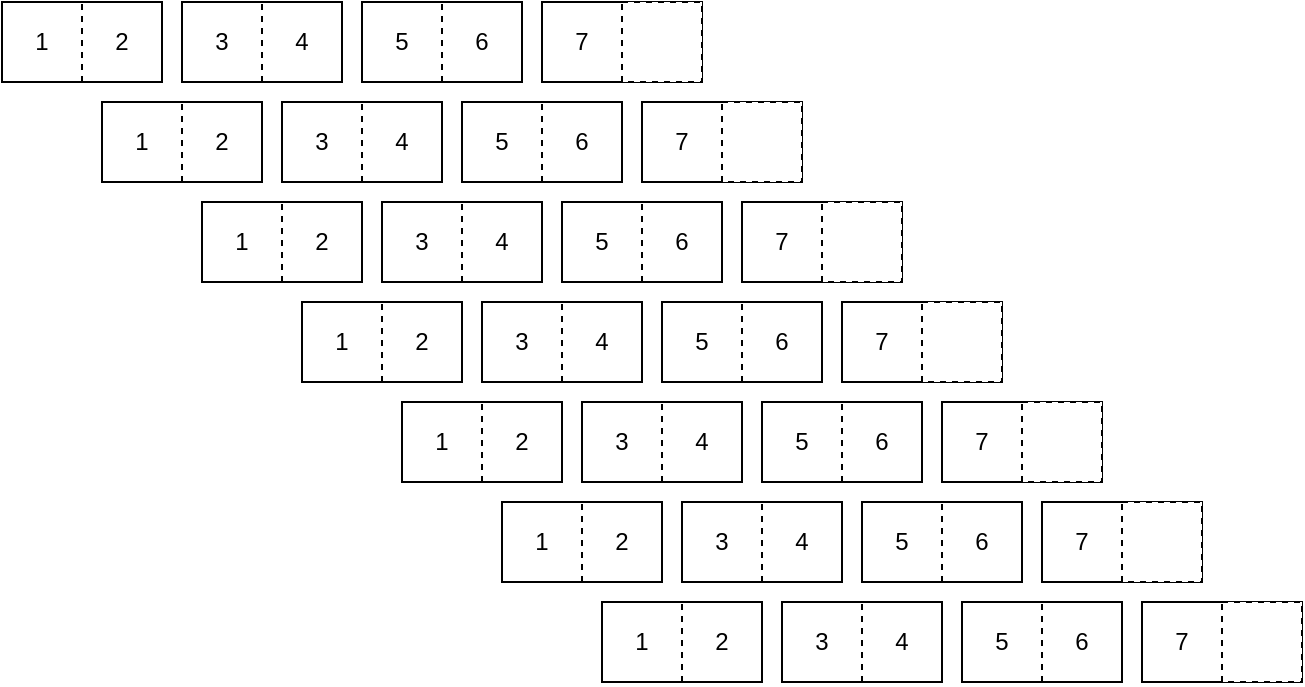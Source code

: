 <mxfile version="24.7.8">
  <diagram name="Strona-1" id="Xl9JMCwNvS2fO5U7rrJG">
    <mxGraphModel dx="1185" dy="639" grid="1" gridSize="10" guides="1" tooltips="1" connect="1" arrows="1" fold="1" page="1" pageScale="1" pageWidth="827" pageHeight="1169" math="0" shadow="0">
      <root>
        <mxCell id="0" />
        <mxCell id="1" parent="0" />
        <mxCell id="6Tp1pISN4fMK60HC6Saa-275" value="" style="group" parent="1" vertex="1" connectable="0">
          <mxGeometry x="120" y="80" width="350" height="40" as="geometry" />
        </mxCell>
        <mxCell id="6Tp1pISN4fMK60HC6Saa-3" value="" style="group" parent="6Tp1pISN4fMK60HC6Saa-275" vertex="1" connectable="0">
          <mxGeometry width="80" height="40" as="geometry" />
        </mxCell>
        <mxCell id="6Tp1pISN4fMK60HC6Saa-1" value="" style="rounded=0;whiteSpace=wrap;html=1;" parent="6Tp1pISN4fMK60HC6Saa-3" vertex="1">
          <mxGeometry width="80" height="40" as="geometry" />
        </mxCell>
        <mxCell id="6Tp1pISN4fMK60HC6Saa-2" value="" style="endArrow=none;dashed=1;html=1;rounded=0;exitX=0.5;exitY=1;exitDx=0;exitDy=0;" parent="6Tp1pISN4fMK60HC6Saa-3" source="6Tp1pISN4fMK60HC6Saa-1" edge="1">
          <mxGeometry width="50" height="50" relative="1" as="geometry">
            <mxPoint x="50" y="45" as="sourcePoint" />
            <mxPoint x="40" as="targetPoint" />
          </mxGeometry>
        </mxCell>
        <mxCell id="6Tp1pISN4fMK60HC6Saa-4" value="1" style="text;strokeColor=none;align=center;fillColor=none;html=1;verticalAlign=middle;whiteSpace=wrap;rounded=0;" parent="6Tp1pISN4fMK60HC6Saa-3" vertex="1">
          <mxGeometry width="40" height="40" as="geometry" />
        </mxCell>
        <mxCell id="6Tp1pISN4fMK60HC6Saa-9" value="2" style="text;strokeColor=none;align=center;fillColor=none;html=1;verticalAlign=middle;whiteSpace=wrap;rounded=0;" parent="6Tp1pISN4fMK60HC6Saa-3" vertex="1">
          <mxGeometry x="40" width="40" height="40" as="geometry" />
        </mxCell>
        <mxCell id="6Tp1pISN4fMK60HC6Saa-10" value="" style="group" parent="6Tp1pISN4fMK60HC6Saa-275" vertex="1" connectable="0">
          <mxGeometry x="90" width="80" height="40" as="geometry" />
        </mxCell>
        <mxCell id="6Tp1pISN4fMK60HC6Saa-11" value="" style="rounded=0;whiteSpace=wrap;html=1;" parent="6Tp1pISN4fMK60HC6Saa-10" vertex="1">
          <mxGeometry width="80" height="40" as="geometry" />
        </mxCell>
        <mxCell id="6Tp1pISN4fMK60HC6Saa-12" value="" style="endArrow=none;dashed=1;html=1;rounded=0;exitX=0.5;exitY=1;exitDx=0;exitDy=0;" parent="6Tp1pISN4fMK60HC6Saa-10" source="6Tp1pISN4fMK60HC6Saa-11" edge="1">
          <mxGeometry width="50" height="50" relative="1" as="geometry">
            <mxPoint x="50" y="45" as="sourcePoint" />
            <mxPoint x="40" as="targetPoint" />
          </mxGeometry>
        </mxCell>
        <mxCell id="6Tp1pISN4fMK60HC6Saa-13" value="3" style="text;strokeColor=none;align=center;fillColor=none;html=1;verticalAlign=middle;whiteSpace=wrap;rounded=0;" parent="6Tp1pISN4fMK60HC6Saa-10" vertex="1">
          <mxGeometry width="40" height="40" as="geometry" />
        </mxCell>
        <mxCell id="6Tp1pISN4fMK60HC6Saa-14" value="4" style="text;strokeColor=none;align=center;fillColor=none;html=1;verticalAlign=middle;whiteSpace=wrap;rounded=0;" parent="6Tp1pISN4fMK60HC6Saa-10" vertex="1">
          <mxGeometry x="40" width="40" height="40" as="geometry" />
        </mxCell>
        <mxCell id="6Tp1pISN4fMK60HC6Saa-16" value="" style="group" parent="6Tp1pISN4fMK60HC6Saa-275" vertex="1" connectable="0">
          <mxGeometry x="180" width="80" height="40" as="geometry" />
        </mxCell>
        <mxCell id="6Tp1pISN4fMK60HC6Saa-17" value="" style="rounded=0;whiteSpace=wrap;html=1;" parent="6Tp1pISN4fMK60HC6Saa-16" vertex="1">
          <mxGeometry width="80" height="40" as="geometry" />
        </mxCell>
        <mxCell id="6Tp1pISN4fMK60HC6Saa-18" value="" style="endArrow=none;dashed=1;html=1;rounded=0;exitX=0.5;exitY=1;exitDx=0;exitDy=0;" parent="6Tp1pISN4fMK60HC6Saa-16" source="6Tp1pISN4fMK60HC6Saa-17" edge="1">
          <mxGeometry width="50" height="50" relative="1" as="geometry">
            <mxPoint x="50" y="45" as="sourcePoint" />
            <mxPoint x="40" as="targetPoint" />
          </mxGeometry>
        </mxCell>
        <mxCell id="6Tp1pISN4fMK60HC6Saa-19" value="5" style="text;strokeColor=none;align=center;fillColor=none;html=1;verticalAlign=middle;whiteSpace=wrap;rounded=0;" parent="6Tp1pISN4fMK60HC6Saa-16" vertex="1">
          <mxGeometry width="40" height="40" as="geometry" />
        </mxCell>
        <mxCell id="6Tp1pISN4fMK60HC6Saa-20" value="6" style="text;strokeColor=none;align=center;fillColor=none;html=1;verticalAlign=middle;whiteSpace=wrap;rounded=0;" parent="6Tp1pISN4fMK60HC6Saa-16" vertex="1">
          <mxGeometry x="40" width="40" height="40" as="geometry" />
        </mxCell>
        <mxCell id="6Tp1pISN4fMK60HC6Saa-21" value="" style="group" parent="6Tp1pISN4fMK60HC6Saa-275" vertex="1" connectable="0">
          <mxGeometry x="270" width="80" height="40" as="geometry" />
        </mxCell>
        <mxCell id="6Tp1pISN4fMK60HC6Saa-22" value="" style="rounded=0;whiteSpace=wrap;html=1;" parent="6Tp1pISN4fMK60HC6Saa-21" vertex="1">
          <mxGeometry width="80" height="40" as="geometry" />
        </mxCell>
        <mxCell id="6Tp1pISN4fMK60HC6Saa-23" value="" style="endArrow=none;dashed=1;html=1;rounded=0;exitX=0.5;exitY=1;exitDx=0;exitDy=0;" parent="6Tp1pISN4fMK60HC6Saa-21" source="6Tp1pISN4fMK60HC6Saa-22" edge="1">
          <mxGeometry width="50" height="50" relative="1" as="geometry">
            <mxPoint x="50" y="45" as="sourcePoint" />
            <mxPoint x="40" as="targetPoint" />
          </mxGeometry>
        </mxCell>
        <mxCell id="6Tp1pISN4fMK60HC6Saa-24" value="7" style="text;strokeColor=none;align=center;fillColor=none;html=1;verticalAlign=middle;whiteSpace=wrap;rounded=0;" parent="6Tp1pISN4fMK60HC6Saa-21" vertex="1">
          <mxGeometry width="40" height="40" as="geometry" />
        </mxCell>
        <mxCell id="6Tp1pISN4fMK60HC6Saa-26" value="" style="whiteSpace=wrap;html=1;aspect=fixed;dashed=1;" parent="6Tp1pISN4fMK60HC6Saa-21" vertex="1">
          <mxGeometry x="40" width="40" height="40" as="geometry" />
        </mxCell>
        <mxCell id="6Tp1pISN4fMK60HC6Saa-276" value="" style="group" parent="1" vertex="1" connectable="0">
          <mxGeometry x="170" y="130" width="350" height="40" as="geometry" />
        </mxCell>
        <mxCell id="6Tp1pISN4fMK60HC6Saa-277" value="" style="group" parent="6Tp1pISN4fMK60HC6Saa-276" vertex="1" connectable="0">
          <mxGeometry width="80" height="40" as="geometry" />
        </mxCell>
        <mxCell id="6Tp1pISN4fMK60HC6Saa-278" value="" style="rounded=0;whiteSpace=wrap;html=1;" parent="6Tp1pISN4fMK60HC6Saa-277" vertex="1">
          <mxGeometry width="80" height="40" as="geometry" />
        </mxCell>
        <mxCell id="6Tp1pISN4fMK60HC6Saa-279" value="" style="endArrow=none;dashed=1;html=1;rounded=0;exitX=0.5;exitY=1;exitDx=0;exitDy=0;" parent="6Tp1pISN4fMK60HC6Saa-277" source="6Tp1pISN4fMK60HC6Saa-278" edge="1">
          <mxGeometry width="50" height="50" relative="1" as="geometry">
            <mxPoint x="50" y="45" as="sourcePoint" />
            <mxPoint x="40" as="targetPoint" />
          </mxGeometry>
        </mxCell>
        <mxCell id="6Tp1pISN4fMK60HC6Saa-280" value="1" style="text;strokeColor=none;align=center;fillColor=none;html=1;verticalAlign=middle;whiteSpace=wrap;rounded=0;" parent="6Tp1pISN4fMK60HC6Saa-277" vertex="1">
          <mxGeometry width="40" height="40" as="geometry" />
        </mxCell>
        <mxCell id="6Tp1pISN4fMK60HC6Saa-281" value="2" style="text;strokeColor=none;align=center;fillColor=none;html=1;verticalAlign=middle;whiteSpace=wrap;rounded=0;" parent="6Tp1pISN4fMK60HC6Saa-277" vertex="1">
          <mxGeometry x="40" width="40" height="40" as="geometry" />
        </mxCell>
        <mxCell id="6Tp1pISN4fMK60HC6Saa-282" value="" style="group" parent="6Tp1pISN4fMK60HC6Saa-276" vertex="1" connectable="0">
          <mxGeometry x="90" width="80" height="40" as="geometry" />
        </mxCell>
        <mxCell id="6Tp1pISN4fMK60HC6Saa-283" value="" style="rounded=0;whiteSpace=wrap;html=1;" parent="6Tp1pISN4fMK60HC6Saa-282" vertex="1">
          <mxGeometry width="80" height="40" as="geometry" />
        </mxCell>
        <mxCell id="6Tp1pISN4fMK60HC6Saa-284" value="" style="endArrow=none;dashed=1;html=1;rounded=0;exitX=0.5;exitY=1;exitDx=0;exitDy=0;" parent="6Tp1pISN4fMK60HC6Saa-282" source="6Tp1pISN4fMK60HC6Saa-283" edge="1">
          <mxGeometry width="50" height="50" relative="1" as="geometry">
            <mxPoint x="50" y="45" as="sourcePoint" />
            <mxPoint x="40" as="targetPoint" />
          </mxGeometry>
        </mxCell>
        <mxCell id="6Tp1pISN4fMK60HC6Saa-285" value="3" style="text;strokeColor=none;align=center;fillColor=none;html=1;verticalAlign=middle;whiteSpace=wrap;rounded=0;" parent="6Tp1pISN4fMK60HC6Saa-282" vertex="1">
          <mxGeometry width="40" height="40" as="geometry" />
        </mxCell>
        <mxCell id="6Tp1pISN4fMK60HC6Saa-286" value="4" style="text;strokeColor=none;align=center;fillColor=none;html=1;verticalAlign=middle;whiteSpace=wrap;rounded=0;" parent="6Tp1pISN4fMK60HC6Saa-282" vertex="1">
          <mxGeometry x="40" width="40" height="40" as="geometry" />
        </mxCell>
        <mxCell id="6Tp1pISN4fMK60HC6Saa-287" value="" style="group" parent="6Tp1pISN4fMK60HC6Saa-276" vertex="1" connectable="0">
          <mxGeometry x="180" width="80" height="40" as="geometry" />
        </mxCell>
        <mxCell id="6Tp1pISN4fMK60HC6Saa-288" value="" style="rounded=0;whiteSpace=wrap;html=1;" parent="6Tp1pISN4fMK60HC6Saa-287" vertex="1">
          <mxGeometry width="80" height="40" as="geometry" />
        </mxCell>
        <mxCell id="6Tp1pISN4fMK60HC6Saa-289" value="" style="endArrow=none;dashed=1;html=1;rounded=0;exitX=0.5;exitY=1;exitDx=0;exitDy=0;" parent="6Tp1pISN4fMK60HC6Saa-287" source="6Tp1pISN4fMK60HC6Saa-288" edge="1">
          <mxGeometry width="50" height="50" relative="1" as="geometry">
            <mxPoint x="50" y="45" as="sourcePoint" />
            <mxPoint x="40" as="targetPoint" />
          </mxGeometry>
        </mxCell>
        <mxCell id="6Tp1pISN4fMK60HC6Saa-290" value="5" style="text;strokeColor=none;align=center;fillColor=none;html=1;verticalAlign=middle;whiteSpace=wrap;rounded=0;" parent="6Tp1pISN4fMK60HC6Saa-287" vertex="1">
          <mxGeometry width="40" height="40" as="geometry" />
        </mxCell>
        <mxCell id="6Tp1pISN4fMK60HC6Saa-291" value="6" style="text;strokeColor=none;align=center;fillColor=none;html=1;verticalAlign=middle;whiteSpace=wrap;rounded=0;" parent="6Tp1pISN4fMK60HC6Saa-287" vertex="1">
          <mxGeometry x="40" width="40" height="40" as="geometry" />
        </mxCell>
        <mxCell id="6Tp1pISN4fMK60HC6Saa-292" value="" style="group" parent="6Tp1pISN4fMK60HC6Saa-276" vertex="1" connectable="0">
          <mxGeometry x="270" width="80" height="40" as="geometry" />
        </mxCell>
        <mxCell id="6Tp1pISN4fMK60HC6Saa-293" value="" style="rounded=0;whiteSpace=wrap;html=1;" parent="6Tp1pISN4fMK60HC6Saa-292" vertex="1">
          <mxGeometry width="80" height="40" as="geometry" />
        </mxCell>
        <mxCell id="6Tp1pISN4fMK60HC6Saa-294" value="" style="endArrow=none;dashed=1;html=1;rounded=0;exitX=0.5;exitY=1;exitDx=0;exitDy=0;" parent="6Tp1pISN4fMK60HC6Saa-292" source="6Tp1pISN4fMK60HC6Saa-293" edge="1">
          <mxGeometry width="50" height="50" relative="1" as="geometry">
            <mxPoint x="50" y="45" as="sourcePoint" />
            <mxPoint x="40" as="targetPoint" />
          </mxGeometry>
        </mxCell>
        <mxCell id="6Tp1pISN4fMK60HC6Saa-295" value="7" style="text;strokeColor=none;align=center;fillColor=none;html=1;verticalAlign=middle;whiteSpace=wrap;rounded=0;" parent="6Tp1pISN4fMK60HC6Saa-292" vertex="1">
          <mxGeometry width="40" height="40" as="geometry" />
        </mxCell>
        <mxCell id="6Tp1pISN4fMK60HC6Saa-296" value="" style="whiteSpace=wrap;html=1;aspect=fixed;dashed=1;" parent="6Tp1pISN4fMK60HC6Saa-292" vertex="1">
          <mxGeometry x="40" width="40" height="40" as="geometry" />
        </mxCell>
        <mxCell id="6Tp1pISN4fMK60HC6Saa-297" value="" style="group" parent="1" vertex="1" connectable="0">
          <mxGeometry x="220" y="180" width="350" height="40" as="geometry" />
        </mxCell>
        <mxCell id="6Tp1pISN4fMK60HC6Saa-298" value="" style="group" parent="6Tp1pISN4fMK60HC6Saa-297" vertex="1" connectable="0">
          <mxGeometry width="80" height="40" as="geometry" />
        </mxCell>
        <mxCell id="6Tp1pISN4fMK60HC6Saa-299" value="" style="rounded=0;whiteSpace=wrap;html=1;" parent="6Tp1pISN4fMK60HC6Saa-298" vertex="1">
          <mxGeometry width="80" height="40" as="geometry" />
        </mxCell>
        <mxCell id="6Tp1pISN4fMK60HC6Saa-300" value="" style="endArrow=none;dashed=1;html=1;rounded=0;exitX=0.5;exitY=1;exitDx=0;exitDy=0;" parent="6Tp1pISN4fMK60HC6Saa-298" source="6Tp1pISN4fMK60HC6Saa-299" edge="1">
          <mxGeometry width="50" height="50" relative="1" as="geometry">
            <mxPoint x="50" y="45" as="sourcePoint" />
            <mxPoint x="40" as="targetPoint" />
          </mxGeometry>
        </mxCell>
        <mxCell id="6Tp1pISN4fMK60HC6Saa-301" value="1" style="text;strokeColor=none;align=center;fillColor=none;html=1;verticalAlign=middle;whiteSpace=wrap;rounded=0;" parent="6Tp1pISN4fMK60HC6Saa-298" vertex="1">
          <mxGeometry width="40" height="40" as="geometry" />
        </mxCell>
        <mxCell id="6Tp1pISN4fMK60HC6Saa-302" value="2" style="text;strokeColor=none;align=center;fillColor=none;html=1;verticalAlign=middle;whiteSpace=wrap;rounded=0;" parent="6Tp1pISN4fMK60HC6Saa-298" vertex="1">
          <mxGeometry x="40" width="40" height="40" as="geometry" />
        </mxCell>
        <mxCell id="6Tp1pISN4fMK60HC6Saa-303" value="" style="group" parent="6Tp1pISN4fMK60HC6Saa-297" vertex="1" connectable="0">
          <mxGeometry x="90" width="80" height="40" as="geometry" />
        </mxCell>
        <mxCell id="6Tp1pISN4fMK60HC6Saa-304" value="" style="rounded=0;whiteSpace=wrap;html=1;" parent="6Tp1pISN4fMK60HC6Saa-303" vertex="1">
          <mxGeometry width="80" height="40" as="geometry" />
        </mxCell>
        <mxCell id="6Tp1pISN4fMK60HC6Saa-305" value="" style="endArrow=none;dashed=1;html=1;rounded=0;exitX=0.5;exitY=1;exitDx=0;exitDy=0;" parent="6Tp1pISN4fMK60HC6Saa-303" source="6Tp1pISN4fMK60HC6Saa-304" edge="1">
          <mxGeometry width="50" height="50" relative="1" as="geometry">
            <mxPoint x="50" y="45" as="sourcePoint" />
            <mxPoint x="40" as="targetPoint" />
          </mxGeometry>
        </mxCell>
        <mxCell id="6Tp1pISN4fMK60HC6Saa-306" value="3" style="text;strokeColor=none;align=center;fillColor=none;html=1;verticalAlign=middle;whiteSpace=wrap;rounded=0;" parent="6Tp1pISN4fMK60HC6Saa-303" vertex="1">
          <mxGeometry width="40" height="40" as="geometry" />
        </mxCell>
        <mxCell id="6Tp1pISN4fMK60HC6Saa-307" value="4" style="text;strokeColor=none;align=center;fillColor=none;html=1;verticalAlign=middle;whiteSpace=wrap;rounded=0;" parent="6Tp1pISN4fMK60HC6Saa-303" vertex="1">
          <mxGeometry x="40" width="40" height="40" as="geometry" />
        </mxCell>
        <mxCell id="6Tp1pISN4fMK60HC6Saa-308" value="" style="group" parent="6Tp1pISN4fMK60HC6Saa-297" vertex="1" connectable="0">
          <mxGeometry x="180" width="80" height="40" as="geometry" />
        </mxCell>
        <mxCell id="6Tp1pISN4fMK60HC6Saa-309" value="" style="rounded=0;whiteSpace=wrap;html=1;" parent="6Tp1pISN4fMK60HC6Saa-308" vertex="1">
          <mxGeometry width="80" height="40" as="geometry" />
        </mxCell>
        <mxCell id="6Tp1pISN4fMK60HC6Saa-310" value="" style="endArrow=none;dashed=1;html=1;rounded=0;exitX=0.5;exitY=1;exitDx=0;exitDy=0;" parent="6Tp1pISN4fMK60HC6Saa-308" source="6Tp1pISN4fMK60HC6Saa-309" edge="1">
          <mxGeometry width="50" height="50" relative="1" as="geometry">
            <mxPoint x="50" y="45" as="sourcePoint" />
            <mxPoint x="40" as="targetPoint" />
          </mxGeometry>
        </mxCell>
        <mxCell id="6Tp1pISN4fMK60HC6Saa-311" value="5" style="text;strokeColor=none;align=center;fillColor=none;html=1;verticalAlign=middle;whiteSpace=wrap;rounded=0;" parent="6Tp1pISN4fMK60HC6Saa-308" vertex="1">
          <mxGeometry width="40" height="40" as="geometry" />
        </mxCell>
        <mxCell id="6Tp1pISN4fMK60HC6Saa-312" value="6" style="text;strokeColor=none;align=center;fillColor=none;html=1;verticalAlign=middle;whiteSpace=wrap;rounded=0;" parent="6Tp1pISN4fMK60HC6Saa-308" vertex="1">
          <mxGeometry x="40" width="40" height="40" as="geometry" />
        </mxCell>
        <mxCell id="6Tp1pISN4fMK60HC6Saa-313" value="" style="group" parent="6Tp1pISN4fMK60HC6Saa-297" vertex="1" connectable="0">
          <mxGeometry x="270" width="80" height="40" as="geometry" />
        </mxCell>
        <mxCell id="6Tp1pISN4fMK60HC6Saa-314" value="" style="rounded=0;whiteSpace=wrap;html=1;" parent="6Tp1pISN4fMK60HC6Saa-313" vertex="1">
          <mxGeometry width="80" height="40" as="geometry" />
        </mxCell>
        <mxCell id="6Tp1pISN4fMK60HC6Saa-315" value="" style="endArrow=none;dashed=1;html=1;rounded=0;exitX=0.5;exitY=1;exitDx=0;exitDy=0;" parent="6Tp1pISN4fMK60HC6Saa-313" source="6Tp1pISN4fMK60HC6Saa-314" edge="1">
          <mxGeometry width="50" height="50" relative="1" as="geometry">
            <mxPoint x="50" y="45" as="sourcePoint" />
            <mxPoint x="40" as="targetPoint" />
          </mxGeometry>
        </mxCell>
        <mxCell id="6Tp1pISN4fMK60HC6Saa-316" value="7" style="text;strokeColor=none;align=center;fillColor=none;html=1;verticalAlign=middle;whiteSpace=wrap;rounded=0;" parent="6Tp1pISN4fMK60HC6Saa-313" vertex="1">
          <mxGeometry width="40" height="40" as="geometry" />
        </mxCell>
        <mxCell id="6Tp1pISN4fMK60HC6Saa-317" value="" style="whiteSpace=wrap;html=1;aspect=fixed;dashed=1;" parent="6Tp1pISN4fMK60HC6Saa-313" vertex="1">
          <mxGeometry x="40" width="40" height="40" as="geometry" />
        </mxCell>
        <mxCell id="6Tp1pISN4fMK60HC6Saa-318" value="" style="group" parent="1" vertex="1" connectable="0">
          <mxGeometry x="270" y="230" width="350" height="40" as="geometry" />
        </mxCell>
        <mxCell id="6Tp1pISN4fMK60HC6Saa-319" value="" style="group" parent="6Tp1pISN4fMK60HC6Saa-318" vertex="1" connectable="0">
          <mxGeometry width="80" height="40" as="geometry" />
        </mxCell>
        <mxCell id="6Tp1pISN4fMK60HC6Saa-320" value="" style="rounded=0;whiteSpace=wrap;html=1;" parent="6Tp1pISN4fMK60HC6Saa-319" vertex="1">
          <mxGeometry width="80" height="40" as="geometry" />
        </mxCell>
        <mxCell id="6Tp1pISN4fMK60HC6Saa-321" value="" style="endArrow=none;dashed=1;html=1;rounded=0;exitX=0.5;exitY=1;exitDx=0;exitDy=0;" parent="6Tp1pISN4fMK60HC6Saa-319" source="6Tp1pISN4fMK60HC6Saa-320" edge="1">
          <mxGeometry width="50" height="50" relative="1" as="geometry">
            <mxPoint x="50" y="45" as="sourcePoint" />
            <mxPoint x="40" as="targetPoint" />
          </mxGeometry>
        </mxCell>
        <mxCell id="6Tp1pISN4fMK60HC6Saa-322" value="1" style="text;strokeColor=none;align=center;fillColor=none;html=1;verticalAlign=middle;whiteSpace=wrap;rounded=0;" parent="6Tp1pISN4fMK60HC6Saa-319" vertex="1">
          <mxGeometry width="40" height="40" as="geometry" />
        </mxCell>
        <mxCell id="6Tp1pISN4fMK60HC6Saa-323" value="2" style="text;strokeColor=none;align=center;fillColor=none;html=1;verticalAlign=middle;whiteSpace=wrap;rounded=0;" parent="6Tp1pISN4fMK60HC6Saa-319" vertex="1">
          <mxGeometry x="40" width="40" height="40" as="geometry" />
        </mxCell>
        <mxCell id="6Tp1pISN4fMK60HC6Saa-324" value="" style="group" parent="6Tp1pISN4fMK60HC6Saa-318" vertex="1" connectable="0">
          <mxGeometry x="90" width="80" height="40" as="geometry" />
        </mxCell>
        <mxCell id="6Tp1pISN4fMK60HC6Saa-325" value="" style="rounded=0;whiteSpace=wrap;html=1;" parent="6Tp1pISN4fMK60HC6Saa-324" vertex="1">
          <mxGeometry width="80" height="40" as="geometry" />
        </mxCell>
        <mxCell id="6Tp1pISN4fMK60HC6Saa-326" value="" style="endArrow=none;dashed=1;html=1;rounded=0;exitX=0.5;exitY=1;exitDx=0;exitDy=0;" parent="6Tp1pISN4fMK60HC6Saa-324" source="6Tp1pISN4fMK60HC6Saa-325" edge="1">
          <mxGeometry width="50" height="50" relative="1" as="geometry">
            <mxPoint x="50" y="45" as="sourcePoint" />
            <mxPoint x="40" as="targetPoint" />
          </mxGeometry>
        </mxCell>
        <mxCell id="6Tp1pISN4fMK60HC6Saa-327" value="3" style="text;strokeColor=none;align=center;fillColor=none;html=1;verticalAlign=middle;whiteSpace=wrap;rounded=0;" parent="6Tp1pISN4fMK60HC6Saa-324" vertex="1">
          <mxGeometry width="40" height="40" as="geometry" />
        </mxCell>
        <mxCell id="6Tp1pISN4fMK60HC6Saa-328" value="4" style="text;strokeColor=none;align=center;fillColor=none;html=1;verticalAlign=middle;whiteSpace=wrap;rounded=0;" parent="6Tp1pISN4fMK60HC6Saa-324" vertex="1">
          <mxGeometry x="40" width="40" height="40" as="geometry" />
        </mxCell>
        <mxCell id="6Tp1pISN4fMK60HC6Saa-329" value="" style="group" parent="6Tp1pISN4fMK60HC6Saa-318" vertex="1" connectable="0">
          <mxGeometry x="180" width="80" height="40" as="geometry" />
        </mxCell>
        <mxCell id="6Tp1pISN4fMK60HC6Saa-330" value="" style="rounded=0;whiteSpace=wrap;html=1;" parent="6Tp1pISN4fMK60HC6Saa-329" vertex="1">
          <mxGeometry width="80" height="40" as="geometry" />
        </mxCell>
        <mxCell id="6Tp1pISN4fMK60HC6Saa-331" value="" style="endArrow=none;dashed=1;html=1;rounded=0;exitX=0.5;exitY=1;exitDx=0;exitDy=0;" parent="6Tp1pISN4fMK60HC6Saa-329" source="6Tp1pISN4fMK60HC6Saa-330" edge="1">
          <mxGeometry width="50" height="50" relative="1" as="geometry">
            <mxPoint x="50" y="45" as="sourcePoint" />
            <mxPoint x="40" as="targetPoint" />
          </mxGeometry>
        </mxCell>
        <mxCell id="6Tp1pISN4fMK60HC6Saa-332" value="5" style="text;strokeColor=none;align=center;fillColor=none;html=1;verticalAlign=middle;whiteSpace=wrap;rounded=0;" parent="6Tp1pISN4fMK60HC6Saa-329" vertex="1">
          <mxGeometry width="40" height="40" as="geometry" />
        </mxCell>
        <mxCell id="6Tp1pISN4fMK60HC6Saa-333" value="6" style="text;strokeColor=none;align=center;fillColor=none;html=1;verticalAlign=middle;whiteSpace=wrap;rounded=0;" parent="6Tp1pISN4fMK60HC6Saa-329" vertex="1">
          <mxGeometry x="40" width="40" height="40" as="geometry" />
        </mxCell>
        <mxCell id="6Tp1pISN4fMK60HC6Saa-334" value="" style="group" parent="6Tp1pISN4fMK60HC6Saa-318" vertex="1" connectable="0">
          <mxGeometry x="270" width="80" height="40" as="geometry" />
        </mxCell>
        <mxCell id="6Tp1pISN4fMK60HC6Saa-335" value="" style="rounded=0;whiteSpace=wrap;html=1;" parent="6Tp1pISN4fMK60HC6Saa-334" vertex="1">
          <mxGeometry width="80" height="40" as="geometry" />
        </mxCell>
        <mxCell id="6Tp1pISN4fMK60HC6Saa-336" value="" style="endArrow=none;dashed=1;html=1;rounded=0;exitX=0.5;exitY=1;exitDx=0;exitDy=0;" parent="6Tp1pISN4fMK60HC6Saa-334" source="6Tp1pISN4fMK60HC6Saa-335" edge="1">
          <mxGeometry width="50" height="50" relative="1" as="geometry">
            <mxPoint x="50" y="45" as="sourcePoint" />
            <mxPoint x="40" as="targetPoint" />
          </mxGeometry>
        </mxCell>
        <mxCell id="6Tp1pISN4fMK60HC6Saa-337" value="7" style="text;strokeColor=none;align=center;fillColor=none;html=1;verticalAlign=middle;whiteSpace=wrap;rounded=0;" parent="6Tp1pISN4fMK60HC6Saa-334" vertex="1">
          <mxGeometry width="40" height="40" as="geometry" />
        </mxCell>
        <mxCell id="6Tp1pISN4fMK60HC6Saa-338" value="" style="whiteSpace=wrap;html=1;aspect=fixed;dashed=1;" parent="6Tp1pISN4fMK60HC6Saa-334" vertex="1">
          <mxGeometry x="40" width="40" height="40" as="geometry" />
        </mxCell>
        <mxCell id="6Tp1pISN4fMK60HC6Saa-339" value="" style="group" parent="1" vertex="1" connectable="0">
          <mxGeometry x="320" y="280" width="350" height="40" as="geometry" />
        </mxCell>
        <mxCell id="6Tp1pISN4fMK60HC6Saa-340" value="" style="group" parent="6Tp1pISN4fMK60HC6Saa-339" vertex="1" connectable="0">
          <mxGeometry width="80" height="40" as="geometry" />
        </mxCell>
        <mxCell id="6Tp1pISN4fMK60HC6Saa-341" value="" style="rounded=0;whiteSpace=wrap;html=1;" parent="6Tp1pISN4fMK60HC6Saa-340" vertex="1">
          <mxGeometry width="80" height="40" as="geometry" />
        </mxCell>
        <mxCell id="6Tp1pISN4fMK60HC6Saa-342" value="" style="endArrow=none;dashed=1;html=1;rounded=0;exitX=0.5;exitY=1;exitDx=0;exitDy=0;" parent="6Tp1pISN4fMK60HC6Saa-340" source="6Tp1pISN4fMK60HC6Saa-341" edge="1">
          <mxGeometry width="50" height="50" relative="1" as="geometry">
            <mxPoint x="50" y="45" as="sourcePoint" />
            <mxPoint x="40" as="targetPoint" />
          </mxGeometry>
        </mxCell>
        <mxCell id="6Tp1pISN4fMK60HC6Saa-343" value="1" style="text;strokeColor=none;align=center;fillColor=none;html=1;verticalAlign=middle;whiteSpace=wrap;rounded=0;" parent="6Tp1pISN4fMK60HC6Saa-340" vertex="1">
          <mxGeometry width="40" height="40" as="geometry" />
        </mxCell>
        <mxCell id="6Tp1pISN4fMK60HC6Saa-344" value="2" style="text;strokeColor=none;align=center;fillColor=none;html=1;verticalAlign=middle;whiteSpace=wrap;rounded=0;" parent="6Tp1pISN4fMK60HC6Saa-340" vertex="1">
          <mxGeometry x="40" width="40" height="40" as="geometry" />
        </mxCell>
        <mxCell id="6Tp1pISN4fMK60HC6Saa-345" value="" style="group" parent="6Tp1pISN4fMK60HC6Saa-339" vertex="1" connectable="0">
          <mxGeometry x="90" width="80" height="40" as="geometry" />
        </mxCell>
        <mxCell id="6Tp1pISN4fMK60HC6Saa-346" value="" style="rounded=0;whiteSpace=wrap;html=1;" parent="6Tp1pISN4fMK60HC6Saa-345" vertex="1">
          <mxGeometry width="80" height="40" as="geometry" />
        </mxCell>
        <mxCell id="6Tp1pISN4fMK60HC6Saa-347" value="" style="endArrow=none;dashed=1;html=1;rounded=0;exitX=0.5;exitY=1;exitDx=0;exitDy=0;" parent="6Tp1pISN4fMK60HC6Saa-345" source="6Tp1pISN4fMK60HC6Saa-346" edge="1">
          <mxGeometry width="50" height="50" relative="1" as="geometry">
            <mxPoint x="50" y="45" as="sourcePoint" />
            <mxPoint x="40" as="targetPoint" />
          </mxGeometry>
        </mxCell>
        <mxCell id="6Tp1pISN4fMK60HC6Saa-348" value="3" style="text;strokeColor=none;align=center;fillColor=none;html=1;verticalAlign=middle;whiteSpace=wrap;rounded=0;" parent="6Tp1pISN4fMK60HC6Saa-345" vertex="1">
          <mxGeometry width="40" height="40" as="geometry" />
        </mxCell>
        <mxCell id="6Tp1pISN4fMK60HC6Saa-349" value="4" style="text;strokeColor=none;align=center;fillColor=none;html=1;verticalAlign=middle;whiteSpace=wrap;rounded=0;" parent="6Tp1pISN4fMK60HC6Saa-345" vertex="1">
          <mxGeometry x="40" width="40" height="40" as="geometry" />
        </mxCell>
        <mxCell id="6Tp1pISN4fMK60HC6Saa-350" value="" style="group" parent="6Tp1pISN4fMK60HC6Saa-339" vertex="1" connectable="0">
          <mxGeometry x="180" width="80" height="40" as="geometry" />
        </mxCell>
        <mxCell id="6Tp1pISN4fMK60HC6Saa-351" value="" style="rounded=0;whiteSpace=wrap;html=1;" parent="6Tp1pISN4fMK60HC6Saa-350" vertex="1">
          <mxGeometry width="80" height="40" as="geometry" />
        </mxCell>
        <mxCell id="6Tp1pISN4fMK60HC6Saa-352" value="" style="endArrow=none;dashed=1;html=1;rounded=0;exitX=0.5;exitY=1;exitDx=0;exitDy=0;" parent="6Tp1pISN4fMK60HC6Saa-350" source="6Tp1pISN4fMK60HC6Saa-351" edge="1">
          <mxGeometry width="50" height="50" relative="1" as="geometry">
            <mxPoint x="50" y="45" as="sourcePoint" />
            <mxPoint x="40" as="targetPoint" />
          </mxGeometry>
        </mxCell>
        <mxCell id="6Tp1pISN4fMK60HC6Saa-353" value="5" style="text;strokeColor=none;align=center;fillColor=none;html=1;verticalAlign=middle;whiteSpace=wrap;rounded=0;" parent="6Tp1pISN4fMK60HC6Saa-350" vertex="1">
          <mxGeometry width="40" height="40" as="geometry" />
        </mxCell>
        <mxCell id="6Tp1pISN4fMK60HC6Saa-354" value="6" style="text;strokeColor=none;align=center;fillColor=none;html=1;verticalAlign=middle;whiteSpace=wrap;rounded=0;" parent="6Tp1pISN4fMK60HC6Saa-350" vertex="1">
          <mxGeometry x="40" width="40" height="40" as="geometry" />
        </mxCell>
        <mxCell id="6Tp1pISN4fMK60HC6Saa-355" value="" style="group" parent="6Tp1pISN4fMK60HC6Saa-339" vertex="1" connectable="0">
          <mxGeometry x="270" width="80" height="40" as="geometry" />
        </mxCell>
        <mxCell id="6Tp1pISN4fMK60HC6Saa-356" value="" style="rounded=0;whiteSpace=wrap;html=1;" parent="6Tp1pISN4fMK60HC6Saa-355" vertex="1">
          <mxGeometry width="80" height="40" as="geometry" />
        </mxCell>
        <mxCell id="6Tp1pISN4fMK60HC6Saa-357" value="" style="endArrow=none;dashed=1;html=1;rounded=0;exitX=0.5;exitY=1;exitDx=0;exitDy=0;" parent="6Tp1pISN4fMK60HC6Saa-355" source="6Tp1pISN4fMK60HC6Saa-356" edge="1">
          <mxGeometry width="50" height="50" relative="1" as="geometry">
            <mxPoint x="50" y="45" as="sourcePoint" />
            <mxPoint x="40" as="targetPoint" />
          </mxGeometry>
        </mxCell>
        <mxCell id="6Tp1pISN4fMK60HC6Saa-358" value="7" style="text;strokeColor=none;align=center;fillColor=none;html=1;verticalAlign=middle;whiteSpace=wrap;rounded=0;" parent="6Tp1pISN4fMK60HC6Saa-355" vertex="1">
          <mxGeometry width="40" height="40" as="geometry" />
        </mxCell>
        <mxCell id="6Tp1pISN4fMK60HC6Saa-359" value="" style="whiteSpace=wrap;html=1;aspect=fixed;dashed=1;" parent="6Tp1pISN4fMK60HC6Saa-355" vertex="1">
          <mxGeometry x="40" width="40" height="40" as="geometry" />
        </mxCell>
        <mxCell id="6Tp1pISN4fMK60HC6Saa-360" value="" style="group" parent="1" vertex="1" connectable="0">
          <mxGeometry x="370" y="330" width="350" height="40" as="geometry" />
        </mxCell>
        <mxCell id="6Tp1pISN4fMK60HC6Saa-361" value="" style="group" parent="6Tp1pISN4fMK60HC6Saa-360" vertex="1" connectable="0">
          <mxGeometry width="80" height="40" as="geometry" />
        </mxCell>
        <mxCell id="6Tp1pISN4fMK60HC6Saa-362" value="" style="rounded=0;whiteSpace=wrap;html=1;" parent="6Tp1pISN4fMK60HC6Saa-361" vertex="1">
          <mxGeometry width="80" height="40" as="geometry" />
        </mxCell>
        <mxCell id="6Tp1pISN4fMK60HC6Saa-363" value="" style="endArrow=none;dashed=1;html=1;rounded=0;exitX=0.5;exitY=1;exitDx=0;exitDy=0;" parent="6Tp1pISN4fMK60HC6Saa-361" source="6Tp1pISN4fMK60HC6Saa-362" edge="1">
          <mxGeometry width="50" height="50" relative="1" as="geometry">
            <mxPoint x="50" y="45" as="sourcePoint" />
            <mxPoint x="40" as="targetPoint" />
          </mxGeometry>
        </mxCell>
        <mxCell id="6Tp1pISN4fMK60HC6Saa-364" value="1" style="text;strokeColor=none;align=center;fillColor=none;html=1;verticalAlign=middle;whiteSpace=wrap;rounded=0;" parent="6Tp1pISN4fMK60HC6Saa-361" vertex="1">
          <mxGeometry width="40" height="40" as="geometry" />
        </mxCell>
        <mxCell id="6Tp1pISN4fMK60HC6Saa-365" value="2" style="text;strokeColor=none;align=center;fillColor=none;html=1;verticalAlign=middle;whiteSpace=wrap;rounded=0;" parent="6Tp1pISN4fMK60HC6Saa-361" vertex="1">
          <mxGeometry x="40" width="40" height="40" as="geometry" />
        </mxCell>
        <mxCell id="6Tp1pISN4fMK60HC6Saa-366" value="" style="group" parent="6Tp1pISN4fMK60HC6Saa-360" vertex="1" connectable="0">
          <mxGeometry x="90" width="80" height="40" as="geometry" />
        </mxCell>
        <mxCell id="6Tp1pISN4fMK60HC6Saa-367" value="" style="rounded=0;whiteSpace=wrap;html=1;" parent="6Tp1pISN4fMK60HC6Saa-366" vertex="1">
          <mxGeometry width="80" height="40" as="geometry" />
        </mxCell>
        <mxCell id="6Tp1pISN4fMK60HC6Saa-368" value="" style="endArrow=none;dashed=1;html=1;rounded=0;exitX=0.5;exitY=1;exitDx=0;exitDy=0;" parent="6Tp1pISN4fMK60HC6Saa-366" source="6Tp1pISN4fMK60HC6Saa-367" edge="1">
          <mxGeometry width="50" height="50" relative="1" as="geometry">
            <mxPoint x="50" y="45" as="sourcePoint" />
            <mxPoint x="40" as="targetPoint" />
          </mxGeometry>
        </mxCell>
        <mxCell id="6Tp1pISN4fMK60HC6Saa-369" value="3" style="text;strokeColor=none;align=center;fillColor=none;html=1;verticalAlign=middle;whiteSpace=wrap;rounded=0;" parent="6Tp1pISN4fMK60HC6Saa-366" vertex="1">
          <mxGeometry width="40" height="40" as="geometry" />
        </mxCell>
        <mxCell id="6Tp1pISN4fMK60HC6Saa-370" value="4" style="text;strokeColor=none;align=center;fillColor=none;html=1;verticalAlign=middle;whiteSpace=wrap;rounded=0;" parent="6Tp1pISN4fMK60HC6Saa-366" vertex="1">
          <mxGeometry x="40" width="40" height="40" as="geometry" />
        </mxCell>
        <mxCell id="6Tp1pISN4fMK60HC6Saa-371" value="" style="group" parent="6Tp1pISN4fMK60HC6Saa-360" vertex="1" connectable="0">
          <mxGeometry x="180" width="80" height="40" as="geometry" />
        </mxCell>
        <mxCell id="6Tp1pISN4fMK60HC6Saa-372" value="" style="rounded=0;whiteSpace=wrap;html=1;" parent="6Tp1pISN4fMK60HC6Saa-371" vertex="1">
          <mxGeometry width="80" height="40" as="geometry" />
        </mxCell>
        <mxCell id="6Tp1pISN4fMK60HC6Saa-373" value="" style="endArrow=none;dashed=1;html=1;rounded=0;exitX=0.5;exitY=1;exitDx=0;exitDy=0;" parent="6Tp1pISN4fMK60HC6Saa-371" source="6Tp1pISN4fMK60HC6Saa-372" edge="1">
          <mxGeometry width="50" height="50" relative="1" as="geometry">
            <mxPoint x="50" y="45" as="sourcePoint" />
            <mxPoint x="40" as="targetPoint" />
          </mxGeometry>
        </mxCell>
        <mxCell id="6Tp1pISN4fMK60HC6Saa-374" value="5" style="text;strokeColor=none;align=center;fillColor=none;html=1;verticalAlign=middle;whiteSpace=wrap;rounded=0;" parent="6Tp1pISN4fMK60HC6Saa-371" vertex="1">
          <mxGeometry width="40" height="40" as="geometry" />
        </mxCell>
        <mxCell id="6Tp1pISN4fMK60HC6Saa-375" value="6" style="text;strokeColor=none;align=center;fillColor=none;html=1;verticalAlign=middle;whiteSpace=wrap;rounded=0;" parent="6Tp1pISN4fMK60HC6Saa-371" vertex="1">
          <mxGeometry x="40" width="40" height="40" as="geometry" />
        </mxCell>
        <mxCell id="6Tp1pISN4fMK60HC6Saa-376" value="" style="group" parent="6Tp1pISN4fMK60HC6Saa-360" vertex="1" connectable="0">
          <mxGeometry x="270" width="80" height="40" as="geometry" />
        </mxCell>
        <mxCell id="6Tp1pISN4fMK60HC6Saa-377" value="" style="rounded=0;whiteSpace=wrap;html=1;" parent="6Tp1pISN4fMK60HC6Saa-376" vertex="1">
          <mxGeometry width="80" height="40" as="geometry" />
        </mxCell>
        <mxCell id="6Tp1pISN4fMK60HC6Saa-378" value="" style="endArrow=none;dashed=1;html=1;rounded=0;exitX=0.5;exitY=1;exitDx=0;exitDy=0;" parent="6Tp1pISN4fMK60HC6Saa-376" source="6Tp1pISN4fMK60HC6Saa-377" edge="1">
          <mxGeometry width="50" height="50" relative="1" as="geometry">
            <mxPoint x="50" y="45" as="sourcePoint" />
            <mxPoint x="40" as="targetPoint" />
          </mxGeometry>
        </mxCell>
        <mxCell id="6Tp1pISN4fMK60HC6Saa-379" value="7" style="text;strokeColor=none;align=center;fillColor=none;html=1;verticalAlign=middle;whiteSpace=wrap;rounded=0;" parent="6Tp1pISN4fMK60HC6Saa-376" vertex="1">
          <mxGeometry width="40" height="40" as="geometry" />
        </mxCell>
        <mxCell id="6Tp1pISN4fMK60HC6Saa-380" value="" style="whiteSpace=wrap;html=1;aspect=fixed;dashed=1;" parent="6Tp1pISN4fMK60HC6Saa-376" vertex="1">
          <mxGeometry x="40" width="40" height="40" as="geometry" />
        </mxCell>
        <mxCell id="6Tp1pISN4fMK60HC6Saa-381" value="" style="group" parent="1" vertex="1" connectable="0">
          <mxGeometry x="420" y="380" width="350" height="40" as="geometry" />
        </mxCell>
        <mxCell id="6Tp1pISN4fMK60HC6Saa-382" value="" style="group" parent="6Tp1pISN4fMK60HC6Saa-381" vertex="1" connectable="0">
          <mxGeometry width="80" height="40" as="geometry" />
        </mxCell>
        <mxCell id="6Tp1pISN4fMK60HC6Saa-383" value="" style="rounded=0;whiteSpace=wrap;html=1;" parent="6Tp1pISN4fMK60HC6Saa-382" vertex="1">
          <mxGeometry width="80" height="40" as="geometry" />
        </mxCell>
        <mxCell id="6Tp1pISN4fMK60HC6Saa-384" value="" style="endArrow=none;dashed=1;html=1;rounded=0;exitX=0.5;exitY=1;exitDx=0;exitDy=0;" parent="6Tp1pISN4fMK60HC6Saa-382" source="6Tp1pISN4fMK60HC6Saa-383" edge="1">
          <mxGeometry width="50" height="50" relative="1" as="geometry">
            <mxPoint x="50" y="45" as="sourcePoint" />
            <mxPoint x="40" as="targetPoint" />
          </mxGeometry>
        </mxCell>
        <mxCell id="6Tp1pISN4fMK60HC6Saa-385" value="1" style="text;strokeColor=none;align=center;fillColor=none;html=1;verticalAlign=middle;whiteSpace=wrap;rounded=0;" parent="6Tp1pISN4fMK60HC6Saa-382" vertex="1">
          <mxGeometry width="40" height="40" as="geometry" />
        </mxCell>
        <mxCell id="6Tp1pISN4fMK60HC6Saa-386" value="2" style="text;strokeColor=none;align=center;fillColor=none;html=1;verticalAlign=middle;whiteSpace=wrap;rounded=0;" parent="6Tp1pISN4fMK60HC6Saa-382" vertex="1">
          <mxGeometry x="40" width="40" height="40" as="geometry" />
        </mxCell>
        <mxCell id="6Tp1pISN4fMK60HC6Saa-387" value="" style="group" parent="6Tp1pISN4fMK60HC6Saa-381" vertex="1" connectable="0">
          <mxGeometry x="90" width="80" height="40" as="geometry" />
        </mxCell>
        <mxCell id="6Tp1pISN4fMK60HC6Saa-388" value="" style="rounded=0;whiteSpace=wrap;html=1;" parent="6Tp1pISN4fMK60HC6Saa-387" vertex="1">
          <mxGeometry width="80" height="40" as="geometry" />
        </mxCell>
        <mxCell id="6Tp1pISN4fMK60HC6Saa-389" value="" style="endArrow=none;dashed=1;html=1;rounded=0;exitX=0.5;exitY=1;exitDx=0;exitDy=0;" parent="6Tp1pISN4fMK60HC6Saa-387" source="6Tp1pISN4fMK60HC6Saa-388" edge="1">
          <mxGeometry width="50" height="50" relative="1" as="geometry">
            <mxPoint x="50" y="45" as="sourcePoint" />
            <mxPoint x="40" as="targetPoint" />
          </mxGeometry>
        </mxCell>
        <mxCell id="6Tp1pISN4fMK60HC6Saa-390" value="3" style="text;strokeColor=none;align=center;fillColor=none;html=1;verticalAlign=middle;whiteSpace=wrap;rounded=0;" parent="6Tp1pISN4fMK60HC6Saa-387" vertex="1">
          <mxGeometry width="40" height="40" as="geometry" />
        </mxCell>
        <mxCell id="6Tp1pISN4fMK60HC6Saa-391" value="4" style="text;strokeColor=none;align=center;fillColor=none;html=1;verticalAlign=middle;whiteSpace=wrap;rounded=0;" parent="6Tp1pISN4fMK60HC6Saa-387" vertex="1">
          <mxGeometry x="40" width="40" height="40" as="geometry" />
        </mxCell>
        <mxCell id="6Tp1pISN4fMK60HC6Saa-392" value="" style="group" parent="6Tp1pISN4fMK60HC6Saa-381" vertex="1" connectable="0">
          <mxGeometry x="180" width="80" height="40" as="geometry" />
        </mxCell>
        <mxCell id="6Tp1pISN4fMK60HC6Saa-393" value="" style="rounded=0;whiteSpace=wrap;html=1;" parent="6Tp1pISN4fMK60HC6Saa-392" vertex="1">
          <mxGeometry width="80" height="40" as="geometry" />
        </mxCell>
        <mxCell id="6Tp1pISN4fMK60HC6Saa-394" value="" style="endArrow=none;dashed=1;html=1;rounded=0;exitX=0.5;exitY=1;exitDx=0;exitDy=0;" parent="6Tp1pISN4fMK60HC6Saa-392" source="6Tp1pISN4fMK60HC6Saa-393" edge="1">
          <mxGeometry width="50" height="50" relative="1" as="geometry">
            <mxPoint x="50" y="45" as="sourcePoint" />
            <mxPoint x="40" as="targetPoint" />
          </mxGeometry>
        </mxCell>
        <mxCell id="6Tp1pISN4fMK60HC6Saa-395" value="5" style="text;strokeColor=none;align=center;fillColor=none;html=1;verticalAlign=middle;whiteSpace=wrap;rounded=0;" parent="6Tp1pISN4fMK60HC6Saa-392" vertex="1">
          <mxGeometry width="40" height="40" as="geometry" />
        </mxCell>
        <mxCell id="6Tp1pISN4fMK60HC6Saa-396" value="6" style="text;strokeColor=none;align=center;fillColor=none;html=1;verticalAlign=middle;whiteSpace=wrap;rounded=0;" parent="6Tp1pISN4fMK60HC6Saa-392" vertex="1">
          <mxGeometry x="40" width="40" height="40" as="geometry" />
        </mxCell>
        <mxCell id="6Tp1pISN4fMK60HC6Saa-397" value="" style="group" parent="6Tp1pISN4fMK60HC6Saa-381" vertex="1" connectable="0">
          <mxGeometry x="270" width="80" height="40" as="geometry" />
        </mxCell>
        <mxCell id="6Tp1pISN4fMK60HC6Saa-398" value="" style="rounded=0;whiteSpace=wrap;html=1;" parent="6Tp1pISN4fMK60HC6Saa-397" vertex="1">
          <mxGeometry width="80" height="40" as="geometry" />
        </mxCell>
        <mxCell id="6Tp1pISN4fMK60HC6Saa-399" value="" style="endArrow=none;dashed=1;html=1;rounded=0;exitX=0.5;exitY=1;exitDx=0;exitDy=0;" parent="6Tp1pISN4fMK60HC6Saa-397" source="6Tp1pISN4fMK60HC6Saa-398" edge="1">
          <mxGeometry width="50" height="50" relative="1" as="geometry">
            <mxPoint x="50" y="45" as="sourcePoint" />
            <mxPoint x="40" as="targetPoint" />
          </mxGeometry>
        </mxCell>
        <mxCell id="6Tp1pISN4fMK60HC6Saa-400" value="7" style="text;strokeColor=none;align=center;fillColor=none;html=1;verticalAlign=middle;whiteSpace=wrap;rounded=0;" parent="6Tp1pISN4fMK60HC6Saa-397" vertex="1">
          <mxGeometry width="40" height="40" as="geometry" />
        </mxCell>
        <mxCell id="6Tp1pISN4fMK60HC6Saa-401" value="" style="whiteSpace=wrap;html=1;aspect=fixed;dashed=1;" parent="6Tp1pISN4fMK60HC6Saa-397" vertex="1">
          <mxGeometry x="40" width="40" height="40" as="geometry" />
        </mxCell>
      </root>
    </mxGraphModel>
  </diagram>
</mxfile>

